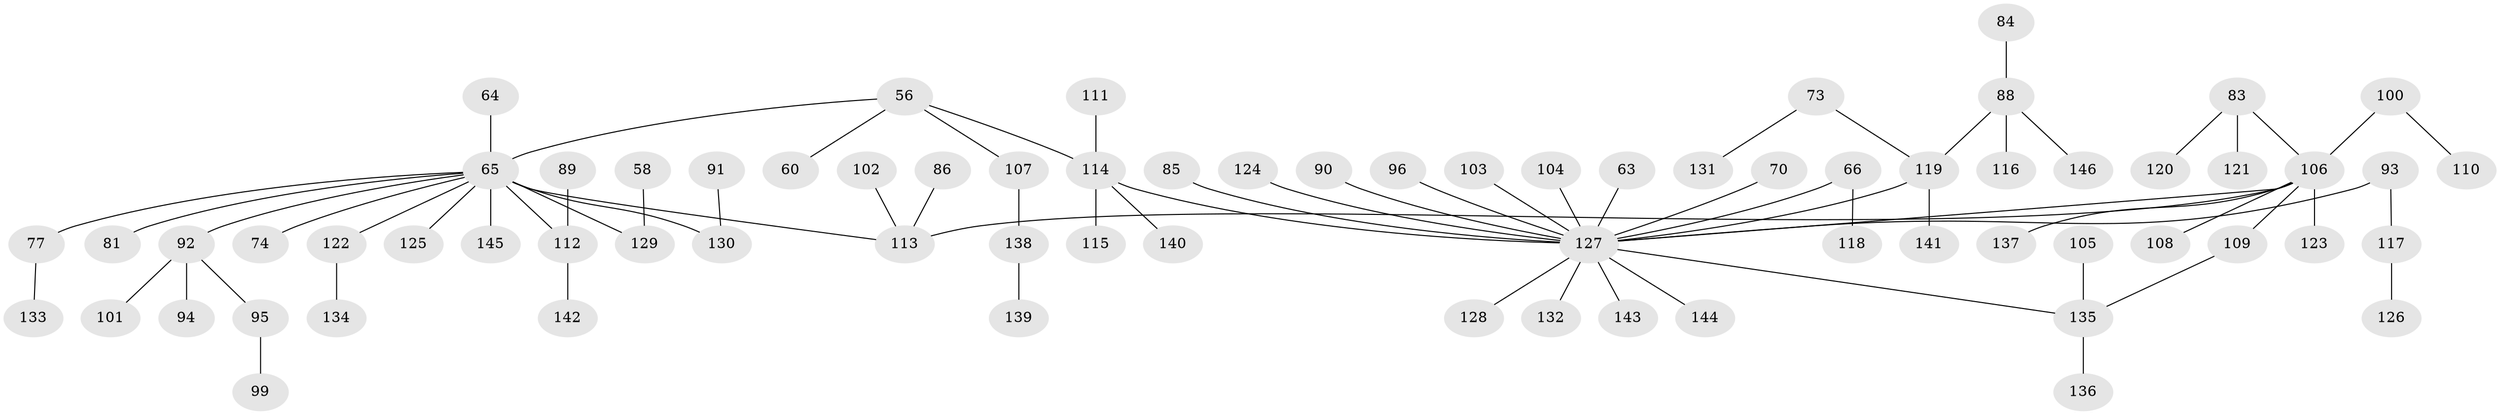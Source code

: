 // original degree distribution, {6: 0.0273972602739726, 5: 0.04794520547945205, 3: 0.13013698630136986, 4: 0.0684931506849315, 2: 0.2328767123287671, 1: 0.4931506849315068}
// Generated by graph-tools (version 1.1) at 2025/42/03/09/25 04:42:48]
// undirected, 73 vertices, 74 edges
graph export_dot {
graph [start="1"]
  node [color=gray90,style=filled];
  56 [super="+30+46"];
  58;
  60;
  63;
  64;
  65 [super="+13+23+35"];
  66;
  70;
  73;
  74;
  77;
  81 [super="+34"];
  83 [super="+79"];
  84;
  85;
  86;
  88 [super="+27+42+45+61+67+78"];
  89;
  90;
  91;
  92;
  93;
  94;
  95;
  96;
  99;
  100 [super="+37"];
  101;
  102;
  103;
  104;
  105;
  106 [super="+26+80+53+54+55+87"];
  107;
  108;
  109;
  110;
  111;
  112 [super="+21"];
  113 [super="+51"];
  114 [super="+69"];
  115;
  116;
  117;
  118;
  119 [super="+68"];
  120;
  121;
  122;
  123;
  124;
  125;
  126;
  127 [super="+9+25+57+76+97+41+44"];
  128;
  129 [super="+48"];
  130 [super="+82"];
  131;
  132;
  133;
  134;
  135 [super="+98"];
  136;
  137;
  138;
  139;
  140;
  141;
  142;
  143;
  144;
  145;
  146;
  56 -- 114;
  56 -- 65;
  56 -- 107;
  56 -- 60;
  58 -- 129;
  63 -- 127;
  64 -- 65;
  65 -- 74;
  65 -- 92;
  65 -- 112 [weight=2];
  65 -- 77;
  65 -- 145;
  65 -- 122;
  65 -- 125;
  65 -- 129;
  65 -- 113;
  65 -- 130;
  65 -- 81;
  66 -- 118;
  66 -- 127;
  70 -- 127;
  73 -- 131;
  73 -- 119;
  77 -- 133;
  83 -- 120;
  83 -- 121;
  83 -- 106;
  84 -- 88;
  85 -- 127;
  86 -- 113;
  88 -- 146;
  88 -- 119;
  88 -- 116;
  89 -- 112;
  90 -- 127;
  91 -- 130;
  92 -- 94;
  92 -- 95;
  92 -- 101;
  93 -- 117;
  93 -- 127;
  95 -- 99;
  96 -- 127;
  100 -- 110;
  100 -- 106;
  102 -- 113;
  103 -- 127;
  104 -- 127;
  105 -- 135;
  106 -- 108;
  106 -- 109;
  106 -- 137;
  106 -- 123;
  106 -- 113;
  106 -- 127;
  107 -- 138;
  109 -- 135;
  111 -- 114;
  112 -- 142;
  114 -- 115;
  114 -- 140;
  114 -- 127;
  117 -- 126;
  119 -- 141;
  119 -- 127;
  122 -- 134;
  124 -- 127;
  127 -- 144;
  127 -- 128;
  127 -- 132;
  127 -- 143;
  127 -- 135;
  135 -- 136;
  138 -- 139;
}
